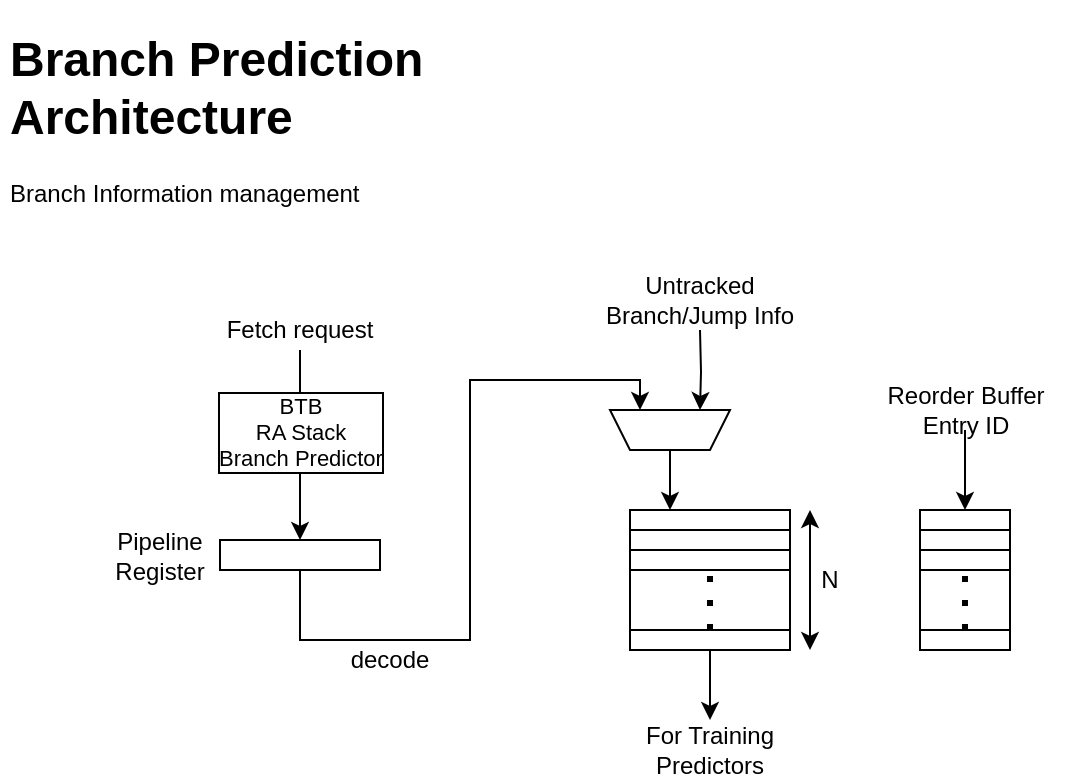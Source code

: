 <mxfile version="14.5.1" type="device"><diagram id="OECwP5RDMN6cY0D5XqdM" name="ページ1"><mxGraphModel dx="1356" dy="816" grid="1" gridSize="5" guides="1" tooltips="1" connect="1" arrows="1" fold="1" page="1" pageScale="1" pageWidth="850" pageHeight="1100" math="0" shadow="0"><root><mxCell id="0"/><mxCell id="1" parent="0"/><mxCell id="MvypTJdys8AC-uDytGGc-9" style="edgeStyle=orthogonalEdgeStyle;rounded=0;orthogonalLoop=1;jettySize=auto;html=1;strokeWidth=1;entryX=0.5;entryY=0;entryDx=0;entryDy=0;exitX=0.5;exitY=1;exitDx=0;exitDy=0;" parent="1" source="MvypTJdys8AC-uDytGGc-34" target="MvypTJdys8AC-uDytGGc-2" edge="1"><mxGeometry relative="1" as="geometry"><mxPoint x="160" y="170" as="sourcePoint"/><mxPoint x="160" y="270" as="targetPoint"/></mxGeometry></mxCell><mxCell id="MvypTJdys8AC-uDytGGc-42" value="BTB&lt;br&gt;RA Stack&lt;br&gt;Branch Predictor" style="edgeLabel;html=1;align=center;verticalAlign=middle;resizable=0;points=[];labelBorderColor=#000000;" parent="MvypTJdys8AC-uDytGGc-9" vertex="1" connectable="0"><mxGeometry x="-0.138" relative="1" as="geometry"><mxPoint as="offset"/></mxGeometry></mxCell><mxCell id="MvypTJdys8AC-uDytGGc-18" style="edgeStyle=orthogonalEdgeStyle;rounded=0;orthogonalLoop=1;jettySize=auto;html=1;exitX=0.5;exitY=1;exitDx=0;exitDy=0;entryX=0.75;entryY=1;entryDx=0;entryDy=0;strokeWidth=1;" parent="1" source="MvypTJdys8AC-uDytGGc-2" target="MvypTJdys8AC-uDytGGc-37" edge="1"><mxGeometry relative="1" as="geometry"><mxPoint x="160" y="305" as="sourcePoint"/><Array as="points"><mxPoint x="160" y="320"/><mxPoint x="245" y="320"/><mxPoint x="245" y="190"/><mxPoint x="330" y="190"/></Array></mxGeometry></mxCell><mxCell id="MvypTJdys8AC-uDytGGc-22" value="&lt;h1&gt;Branch Prediction Architecture&lt;/h1&gt;&lt;p&gt;Branch Information management&lt;/p&gt;" style="text;html=1;strokeColor=none;fillColor=none;spacing=5;spacingTop=-20;whiteSpace=wrap;overflow=hidden;rounded=0;" parent="1" vertex="1"><mxGeometry x="10" y="10" width="250" height="100" as="geometry"/></mxCell><mxCell id="MvypTJdys8AC-uDytGGc-23" style="edgeStyle=orthogonalEdgeStyle;rounded=0;orthogonalLoop=1;jettySize=auto;html=1;strokeWidth=1;entryX=0.25;entryY=1;entryDx=0;entryDy=0;" parent="1" target="MvypTJdys8AC-uDytGGc-37" edge="1"><mxGeometry relative="1" as="geometry"><mxPoint x="360" y="165" as="sourcePoint"/></mxGeometry></mxCell><mxCell id="MvypTJdys8AC-uDytGGc-24" value="Untracked Branch/Jump Info" style="text;html=1;strokeColor=none;fillColor=none;align=center;verticalAlign=middle;whiteSpace=wrap;rounded=0;" parent="1" vertex="1"><mxGeometry x="310" y="140" width="100" height="20" as="geometry"/></mxCell><mxCell id="MvypTJdys8AC-uDytGGc-25" value="" style="group" parent="1" vertex="1" connectable="0"><mxGeometry x="325" y="255" width="80" height="70" as="geometry"/></mxCell><mxCell id="MvypTJdys8AC-uDytGGc-26" value="" style="rounded=0;whiteSpace=wrap;html=1;" parent="MvypTJdys8AC-uDytGGc-25" vertex="1"><mxGeometry width="80" height="70" as="geometry"/></mxCell><mxCell id="MvypTJdys8AC-uDytGGc-27" value="" style="rounded=0;whiteSpace=wrap;html=1;" parent="MvypTJdys8AC-uDytGGc-25" vertex="1"><mxGeometry width="80" height="10" as="geometry"/></mxCell><mxCell id="MvypTJdys8AC-uDytGGc-28" value="" style="rounded=0;whiteSpace=wrap;html=1;" parent="MvypTJdys8AC-uDytGGc-25" vertex="1"><mxGeometry y="10" width="80" height="10" as="geometry"/></mxCell><mxCell id="MvypTJdys8AC-uDytGGc-29" value="" style="rounded=0;whiteSpace=wrap;html=1;" parent="MvypTJdys8AC-uDytGGc-25" vertex="1"><mxGeometry y="20" width="80" height="10" as="geometry"/></mxCell><mxCell id="MvypTJdys8AC-uDytGGc-30" value="" style="rounded=0;whiteSpace=wrap;html=1;" parent="MvypTJdys8AC-uDytGGc-25" vertex="1"><mxGeometry y="60" width="80" height="10" as="geometry"/></mxCell><mxCell id="MvypTJdys8AC-uDytGGc-31" value="" style="endArrow=none;dashed=1;html=1;dashPattern=1 3;strokeWidth=3;entryX=0.5;entryY=1;entryDx=0;entryDy=0;exitX=0.5;exitY=0;exitDx=0;exitDy=0;" parent="MvypTJdys8AC-uDytGGc-25" source="MvypTJdys8AC-uDytGGc-30" target="MvypTJdys8AC-uDytGGc-29" edge="1"><mxGeometry width="50" height="50" relative="1" as="geometry"><mxPoint x="120" y="160" as="sourcePoint"/><mxPoint x="170" y="110" as="targetPoint"/></mxGeometry></mxCell><mxCell id="MvypTJdys8AC-uDytGGc-33" value="decode" style="text;html=1;strokeColor=none;fillColor=none;align=center;verticalAlign=middle;whiteSpace=wrap;rounded=0;" parent="1" vertex="1"><mxGeometry x="185" y="320" width="40" height="20" as="geometry"/></mxCell><mxCell id="MvypTJdys8AC-uDytGGc-34" value="Fetch request" style="text;html=1;strokeColor=none;fillColor=none;align=center;verticalAlign=middle;whiteSpace=wrap;rounded=0;" parent="1" vertex="1"><mxGeometry x="120" y="155" width="80" height="20" as="geometry"/></mxCell><mxCell id="3sFv-bORCYuP7mybrboB-1" style="edgeStyle=orthogonalEdgeStyle;rounded=0;orthogonalLoop=1;jettySize=auto;html=1;exitX=0.5;exitY=0;exitDx=0;exitDy=0;entryX=0.25;entryY=0;entryDx=0;entryDy=0;" parent="1" source="MvypTJdys8AC-uDytGGc-37" target="MvypTJdys8AC-uDytGGc-27" edge="1"><mxGeometry relative="1" as="geometry"/></mxCell><mxCell id="MvypTJdys8AC-uDytGGc-37" value="" style="shape=trapezoid;perimeter=trapezoidPerimeter;whiteSpace=wrap;html=1;fixedSize=1;rotation=-180;size=10;" parent="1" vertex="1"><mxGeometry x="315" y="205" width="60" height="20" as="geometry"/></mxCell><mxCell id="3sFv-bORCYuP7mybrboB-11" style="edgeStyle=orthogonalEdgeStyle;rounded=0;orthogonalLoop=1;jettySize=auto;html=1;exitX=0.5;exitY=1;exitDx=0;exitDy=0;entryX=0.5;entryY=0;entryDx=0;entryDy=0;" parent="1" source="MvypTJdys8AC-uDytGGc-41" target="3sFv-bORCYuP7mybrboB-6" edge="1"><mxGeometry relative="1" as="geometry"/></mxCell><mxCell id="MvypTJdys8AC-uDytGGc-41" value="Reorder Buffer&lt;br&gt;Entry ID" style="text;html=1;strokeColor=none;fillColor=none;align=center;verticalAlign=middle;whiteSpace=wrap;rounded=0;" parent="1" vertex="1"><mxGeometry x="442.5" y="195" width="100" height="20" as="geometry"/></mxCell><mxCell id="MvypTJdys8AC-uDytGGc-44" value="For Training Predictors" style="text;html=1;strokeColor=none;fillColor=none;align=center;verticalAlign=middle;whiteSpace=wrap;rounded=0;" parent="1" vertex="1"><mxGeometry x="315" y="360" width="100" height="30" as="geometry"/></mxCell><mxCell id="3sFv-bORCYuP7mybrboB-2" value="" style="group" parent="1" vertex="1" connectable="0"><mxGeometry x="405" y="255" width="40" height="70" as="geometry"/></mxCell><mxCell id="_qqB8YwNd2p59VFqisQC-5" value="N" style="text;html=1;strokeColor=none;fillColor=none;align=center;verticalAlign=middle;whiteSpace=wrap;rounded=0;" parent="3sFv-bORCYuP7mybrboB-2" vertex="1"><mxGeometry y="25" width="40" height="20" as="geometry"/></mxCell><mxCell id="_qqB8YwNd2p59VFqisQC-4" value="" style="endArrow=classic;startArrow=classic;html=1;strokeWidth=1;endSize=6;" parent="3sFv-bORCYuP7mybrboB-2" edge="1"><mxGeometry x="100" width="50" height="50" as="geometry"><mxPoint x="10" y="70" as="sourcePoint"/><mxPoint x="10" as="targetPoint"/></mxGeometry></mxCell><mxCell id="3sFv-bORCYuP7mybrboB-4" value="" style="group" parent="1" vertex="1" connectable="0"><mxGeometry x="470" y="255" width="45" height="70" as="geometry"/></mxCell><mxCell id="3sFv-bORCYuP7mybrboB-5" value="" style="rounded=0;whiteSpace=wrap;html=1;" parent="3sFv-bORCYuP7mybrboB-4" vertex="1"><mxGeometry width="45" height="70" as="geometry"/></mxCell><mxCell id="3sFv-bORCYuP7mybrboB-6" value="" style="rounded=0;whiteSpace=wrap;html=1;" parent="3sFv-bORCYuP7mybrboB-4" vertex="1"><mxGeometry width="45" height="10" as="geometry"/></mxCell><mxCell id="3sFv-bORCYuP7mybrboB-7" value="" style="rounded=0;whiteSpace=wrap;html=1;" parent="3sFv-bORCYuP7mybrboB-4" vertex="1"><mxGeometry y="10" width="45" height="10" as="geometry"/></mxCell><mxCell id="3sFv-bORCYuP7mybrboB-8" value="" style="rounded=0;whiteSpace=wrap;html=1;" parent="3sFv-bORCYuP7mybrboB-4" vertex="1"><mxGeometry y="20" width="45" height="10" as="geometry"/></mxCell><mxCell id="3sFv-bORCYuP7mybrboB-9" value="" style="rounded=0;whiteSpace=wrap;html=1;" parent="3sFv-bORCYuP7mybrboB-4" vertex="1"><mxGeometry y="60" width="45" height="10" as="geometry"/></mxCell><mxCell id="3sFv-bORCYuP7mybrboB-10" value="" style="endArrow=none;dashed=1;html=1;dashPattern=1 3;strokeWidth=3;entryX=0.5;entryY=1;entryDx=0;entryDy=0;exitX=0.5;exitY=0;exitDx=0;exitDy=0;" parent="3sFv-bORCYuP7mybrboB-4" source="3sFv-bORCYuP7mybrboB-9" target="3sFv-bORCYuP7mybrboB-8" edge="1"><mxGeometry width="50" height="50" relative="1" as="geometry"><mxPoint x="67.5" y="160" as="sourcePoint"/><mxPoint x="95.625" y="110" as="targetPoint"/></mxGeometry></mxCell><mxCell id="3sFv-bORCYuP7mybrboB-12" style="edgeStyle=orthogonalEdgeStyle;rounded=0;orthogonalLoop=1;jettySize=auto;html=1;exitX=0.5;exitY=1;exitDx=0;exitDy=0;entryX=0.5;entryY=0;entryDx=0;entryDy=0;" parent="1" source="MvypTJdys8AC-uDytGGc-30" target="MvypTJdys8AC-uDytGGc-44" edge="1"><mxGeometry relative="1" as="geometry"/></mxCell><mxCell id="MvypTJdys8AC-uDytGGc-2" value="" style="rounded=0;whiteSpace=wrap;html=1;" parent="1" vertex="1"><mxGeometry x="120" y="270" width="80" height="15" as="geometry"/></mxCell><mxCell id="w_9odgBqhj1sJl6gwgeJ-3" value="Pipeline&lt;br&gt;Register" style="text;html=1;strokeColor=none;fillColor=none;align=center;verticalAlign=middle;whiteSpace=wrap;rounded=0;" parent="1" vertex="1"><mxGeometry x="70" y="267.5" width="40" height="20" as="geometry"/></mxCell></root></mxGraphModel></diagram></mxfile>